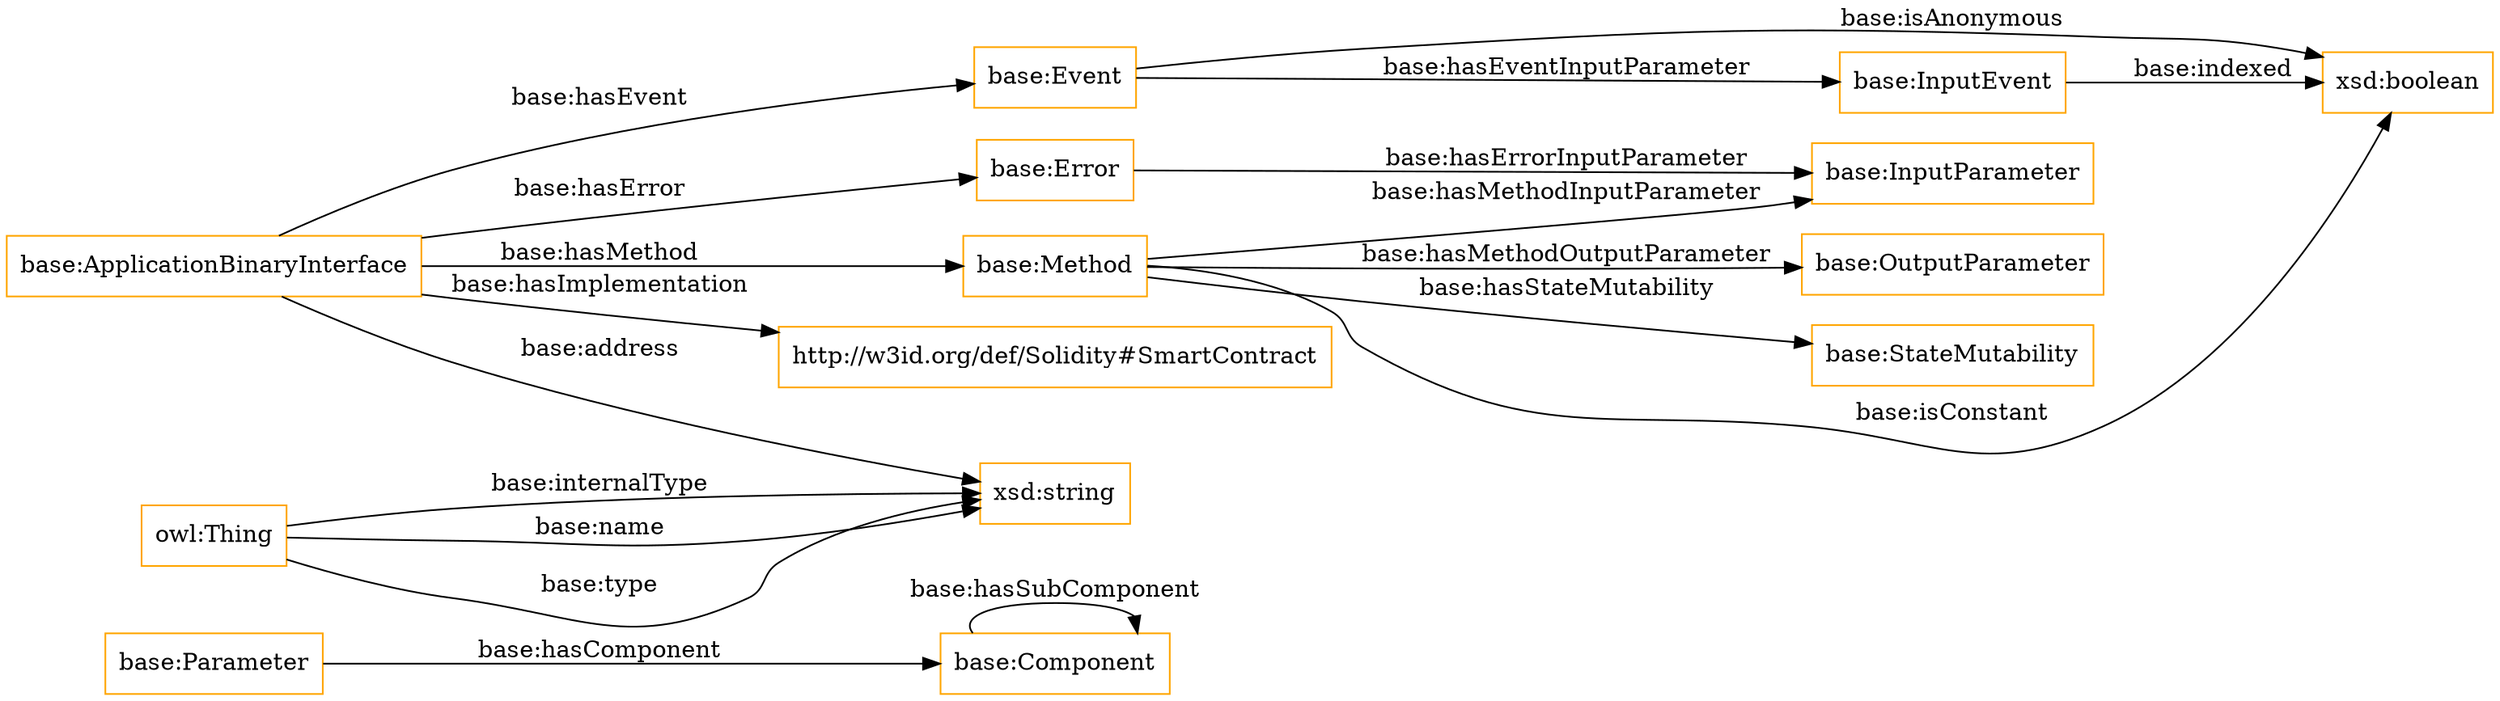 digraph ar2dtool_diagram { 
rankdir=LR;
size="1501"
node [shape = rectangle, color="orange"]; "base:Parameter" "base:OutputParameter" "base:Method" "http://w3id.org/def/Solidity#SmartContract" "base:ApplicationBinaryInterface" "base:StateMutability" "base:Error" "base:Event" "base:Component" "base:InputParameter" "base:InputEvent" ; /*classes style*/
	"base:Method" -> "base:InputParameter" [ label = "base:hasMethodInputParameter" ];
	"base:Method" -> "base:OutputParameter" [ label = "base:hasMethodOutputParameter" ];
	"owl:Thing" -> "xsd:string" [ label = "base:type" ];
	"base:Parameter" -> "base:Component" [ label = "base:hasComponent" ];
	"owl:Thing" -> "xsd:string" [ label = "base:internalType" ];
	"base:ApplicationBinaryInterface" -> "http://w3id.org/def/Solidity#SmartContract" [ label = "base:hasImplementation" ];
	"base:Event" -> "xsd:boolean" [ label = "base:isAnonymous" ];
	"base:ApplicationBinaryInterface" -> "base:Event" [ label = "base:hasEvent" ];
	"base:InputEvent" -> "xsd:boolean" [ label = "base:indexed" ];
	"base:ApplicationBinaryInterface" -> "xsd:string" [ label = "base:address" ];
	"base:Event" -> "base:InputEvent" [ label = "base:hasEventInputParameter" ];
	"base:ApplicationBinaryInterface" -> "base:Error" [ label = "base:hasError" ];
	"base:Component" -> "base:Component" [ label = "base:hasSubComponent" ];
	"owl:Thing" -> "xsd:string" [ label = "base:name" ];
	"base:Method" -> "base:StateMutability" [ label = "base:hasStateMutability" ];
	"base:Method" -> "xsd:boolean" [ label = "base:isConstant" ];
	"base:Error" -> "base:InputParameter" [ label = "base:hasErrorInputParameter" ];
	"base:ApplicationBinaryInterface" -> "base:Method" [ label = "base:hasMethod" ];

}
